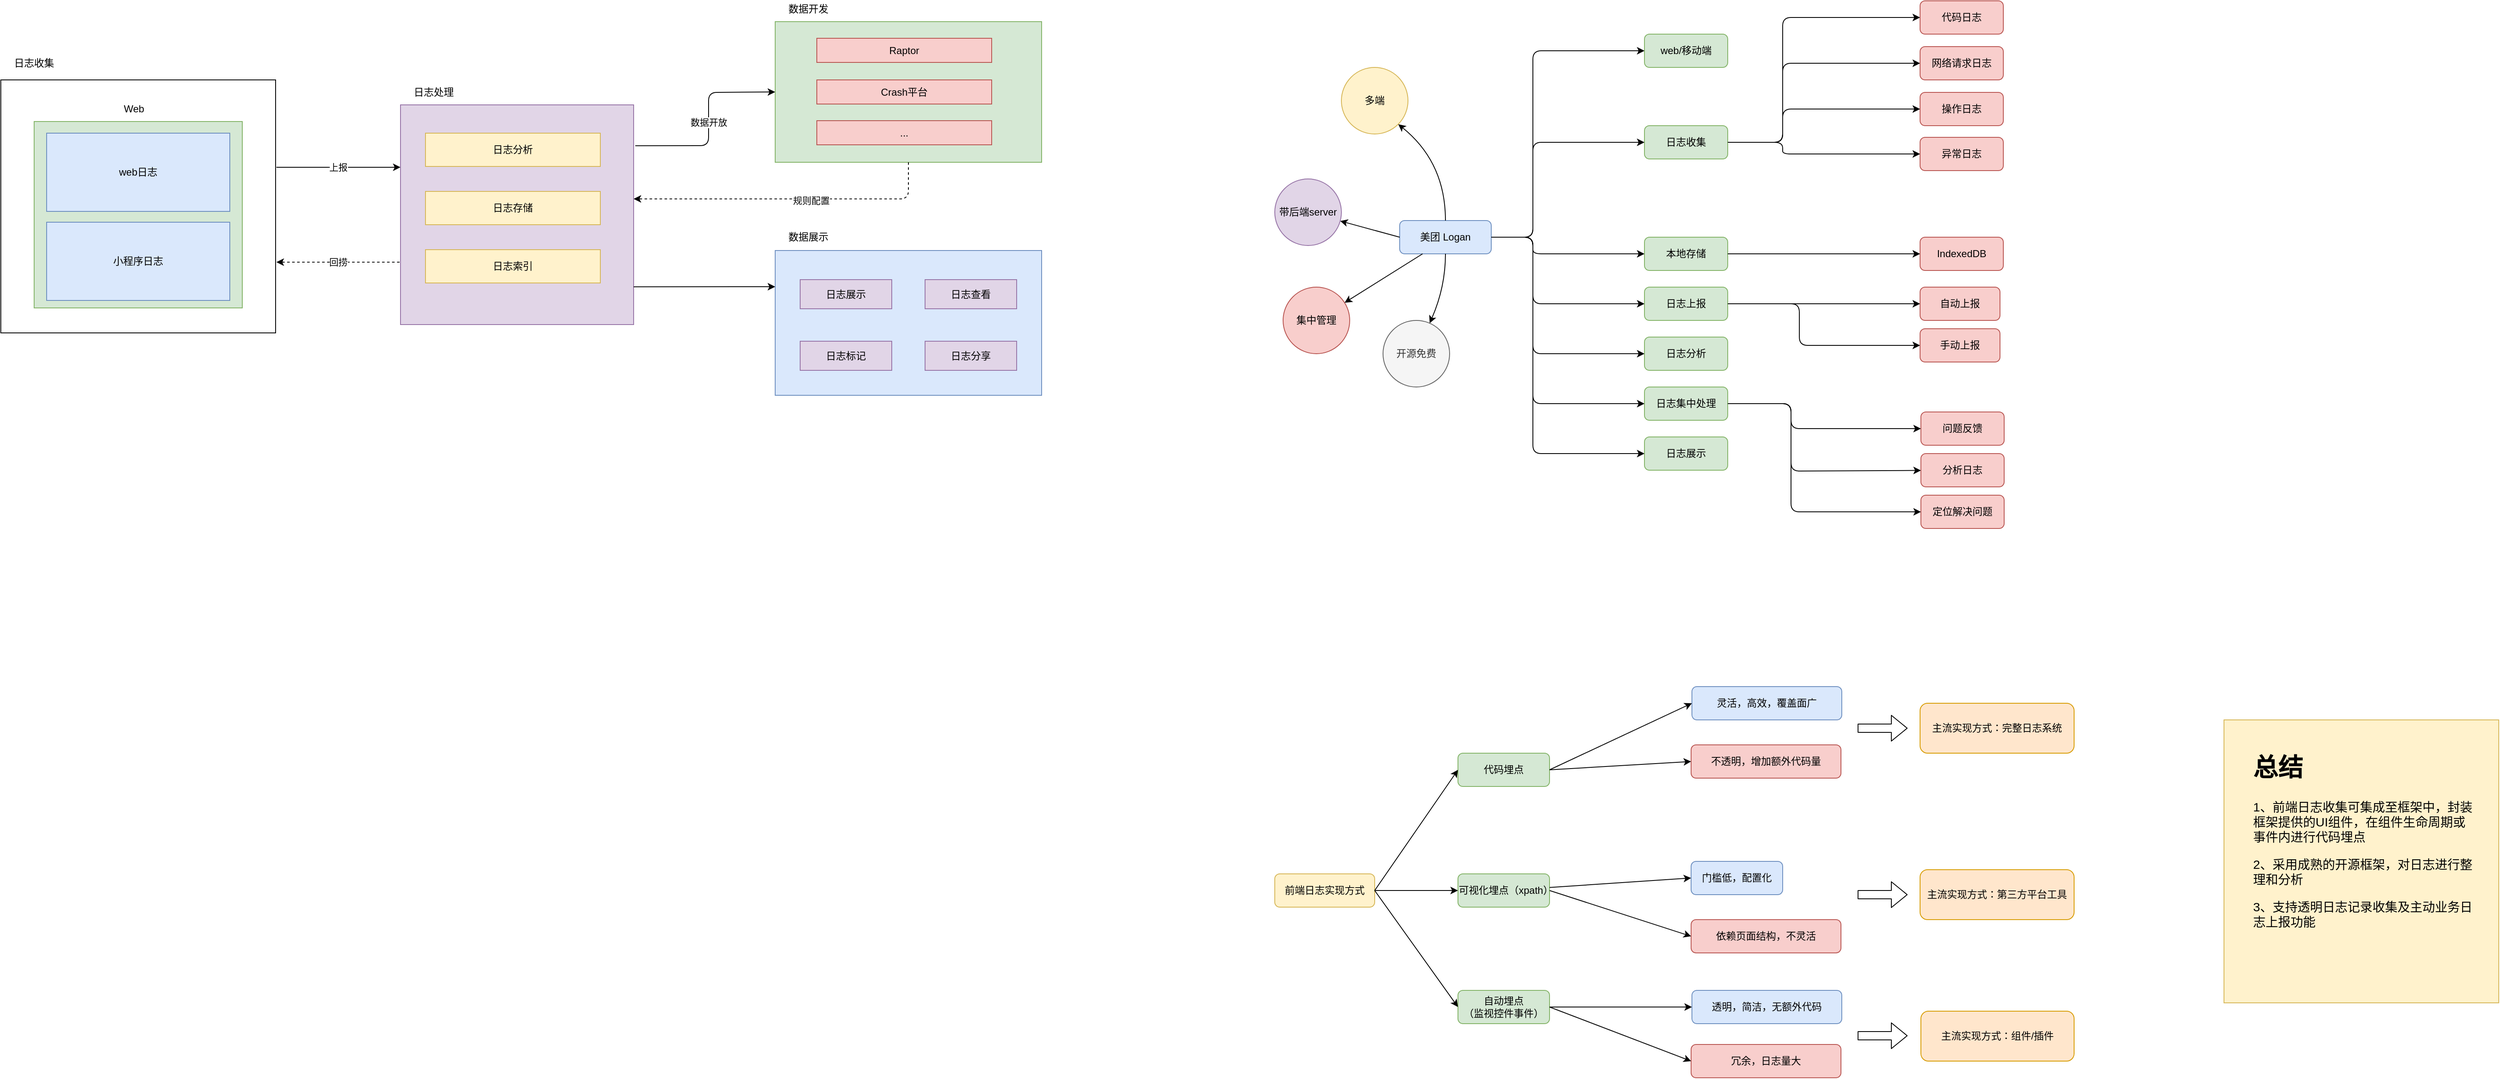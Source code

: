 <mxfile version="14.8.4" type="github">
  <diagram id="TznxjGskonesAPE4rxT5" name="Page-1">
    <mxGraphModel dx="3076" dy="1931" grid="1" gridSize="10" guides="1" tooltips="1" connect="1" arrows="1" fold="1" page="1" pageScale="1" pageWidth="827" pageHeight="1169" math="0" shadow="0">
      <root>
        <mxCell id="0" />
        <mxCell id="1" parent="0" />
        <mxCell id="RIuytmqvGiUhqceMKaMm-1" value="美团 Logan" style="rounded=1;whiteSpace=wrap;html=1;fillColor=#dae8fc;strokeColor=#6c8ebf;" parent="1" vertex="1">
          <mxGeometry x="120" y="120" width="110" height="40" as="geometry" />
        </mxCell>
        <mxCell id="RIuytmqvGiUhqceMKaMm-2" value="前端日志实现方式" style="rounded=1;whiteSpace=wrap;html=1;fillColor=#fff2cc;strokeColor=#d6b656;" parent="1" vertex="1">
          <mxGeometry x="-30" y="905" width="120" height="40" as="geometry" />
        </mxCell>
        <mxCell id="RIuytmqvGiUhqceMKaMm-3" value="web/移动端" style="rounded=1;whiteSpace=wrap;html=1;fillColor=#d5e8d4;strokeColor=#82b366;" parent="1" vertex="1">
          <mxGeometry x="414" y="-104" width="100" height="40" as="geometry" />
        </mxCell>
        <mxCell id="RIuytmqvGiUhqceMKaMm-5" value="日志收集" style="rounded=1;whiteSpace=wrap;html=1;fillColor=#d5e8d4;strokeColor=#82b366;" parent="1" vertex="1">
          <mxGeometry x="414" y="6" width="100" height="40" as="geometry" />
        </mxCell>
        <mxCell id="RIuytmqvGiUhqceMKaMm-6" value="本地存储" style="rounded=1;whiteSpace=wrap;html=1;fillColor=#d5e8d4;strokeColor=#82b366;" parent="1" vertex="1">
          <mxGeometry x="414" y="140" width="100" height="40" as="geometry" />
        </mxCell>
        <mxCell id="RIuytmqvGiUhqceMKaMm-7" value="日志上报" style="rounded=1;whiteSpace=wrap;html=1;fillColor=#d5e8d4;strokeColor=#82b366;" parent="1" vertex="1">
          <mxGeometry x="414" y="200" width="100" height="40" as="geometry" />
        </mxCell>
        <mxCell id="RIuytmqvGiUhqceMKaMm-8" value="日志分析" style="rounded=1;whiteSpace=wrap;html=1;fillColor=#d5e8d4;strokeColor=#82b366;" parent="1" vertex="1">
          <mxGeometry x="414" y="260" width="100" height="40" as="geometry" />
        </mxCell>
        <mxCell id="RIuytmqvGiUhqceMKaMm-11" value="" style="endArrow=classic;html=1;entryX=0;entryY=0.5;entryDx=0;entryDy=0;exitX=1;exitY=0.5;exitDx=0;exitDy=0;" parent="1" source="RIuytmqvGiUhqceMKaMm-1" target="RIuytmqvGiUhqceMKaMm-3" edge="1">
          <mxGeometry width="50" height="50" relative="1" as="geometry">
            <mxPoint x="280" y="150" as="sourcePoint" />
            <mxPoint x="330" y="100" as="targetPoint" />
            <Array as="points">
              <mxPoint x="280" y="140" />
              <mxPoint x="280" y="-84" />
            </Array>
          </mxGeometry>
        </mxCell>
        <mxCell id="RIuytmqvGiUhqceMKaMm-12" value="" style="endArrow=classic;html=1;entryX=0;entryY=0.5;entryDx=0;entryDy=0;exitX=1;exitY=0.5;exitDx=0;exitDy=0;" parent="1" source="RIuytmqvGiUhqceMKaMm-1" target="RIuytmqvGiUhqceMKaMm-5" edge="1">
          <mxGeometry width="50" height="50" relative="1" as="geometry">
            <mxPoint x="280" y="220" as="sourcePoint" />
            <mxPoint x="330" y="170" as="targetPoint" />
            <Array as="points">
              <mxPoint x="280" y="140" />
              <mxPoint x="280" y="26" />
            </Array>
          </mxGeometry>
        </mxCell>
        <mxCell id="RIuytmqvGiUhqceMKaMm-13" value="" style="endArrow=classic;html=1;exitX=1;exitY=0.5;exitDx=0;exitDy=0;entryX=0;entryY=0.5;entryDx=0;entryDy=0;" parent="1" source="RIuytmqvGiUhqceMKaMm-1" target="RIuytmqvGiUhqceMKaMm-6" edge="1">
          <mxGeometry width="50" height="50" relative="1" as="geometry">
            <mxPoint x="360" y="190" as="sourcePoint" />
            <mxPoint x="410" y="140" as="targetPoint" />
            <Array as="points">
              <mxPoint x="280" y="140" />
              <mxPoint x="280" y="160" />
            </Array>
          </mxGeometry>
        </mxCell>
        <mxCell id="RIuytmqvGiUhqceMKaMm-14" value="" style="endArrow=classic;html=1;entryX=0;entryY=0.5;entryDx=0;entryDy=0;exitX=1;exitY=0.5;exitDx=0;exitDy=0;" parent="1" source="RIuytmqvGiUhqceMKaMm-1" target="RIuytmqvGiUhqceMKaMm-7" edge="1">
          <mxGeometry width="50" height="50" relative="1" as="geometry">
            <mxPoint x="240" y="270" as="sourcePoint" />
            <mxPoint x="290" y="220" as="targetPoint" />
            <Array as="points">
              <mxPoint x="280" y="140" />
              <mxPoint x="280" y="220" />
            </Array>
          </mxGeometry>
        </mxCell>
        <mxCell id="RIuytmqvGiUhqceMKaMm-15" value="" style="endArrow=classic;html=1;entryX=0;entryY=0.5;entryDx=0;entryDy=0;exitX=1;exitY=0.5;exitDx=0;exitDy=0;" parent="1" source="RIuytmqvGiUhqceMKaMm-1" target="RIuytmqvGiUhqceMKaMm-8" edge="1">
          <mxGeometry width="50" height="50" relative="1" as="geometry">
            <mxPoint x="280" y="280" as="sourcePoint" />
            <mxPoint x="340" y="270" as="targetPoint" />
            <Array as="points">
              <mxPoint x="280" y="140" />
              <mxPoint x="280" y="280" />
            </Array>
          </mxGeometry>
        </mxCell>
        <mxCell id="RIuytmqvGiUhqceMKaMm-16" value="代码日志" style="rounded=1;whiteSpace=wrap;html=1;fillColor=#f8cecc;strokeColor=#b85450;" parent="1" vertex="1">
          <mxGeometry x="745" y="-144" width="100" height="40" as="geometry" />
        </mxCell>
        <mxCell id="RIuytmqvGiUhqceMKaMm-17" value="日志集中处理" style="rounded=1;whiteSpace=wrap;html=1;fillColor=#d5e8d4;strokeColor=#82b366;" parent="1" vertex="1">
          <mxGeometry x="414" y="320" width="100" height="40" as="geometry" />
        </mxCell>
        <mxCell id="RIuytmqvGiUhqceMKaMm-18" value="" style="endArrow=classic;html=1;entryX=0;entryY=0.5;entryDx=0;entryDy=0;exitX=1;exitY=0.5;exitDx=0;exitDy=0;" parent="1" source="RIuytmqvGiUhqceMKaMm-1" target="RIuytmqvGiUhqceMKaMm-17" edge="1">
          <mxGeometry width="50" height="50" relative="1" as="geometry">
            <mxPoint x="280" y="340" as="sourcePoint" />
            <mxPoint x="260" y="280" as="targetPoint" />
            <Array as="points">
              <mxPoint x="280" y="140" />
              <mxPoint x="280" y="340" />
            </Array>
          </mxGeometry>
        </mxCell>
        <mxCell id="RIuytmqvGiUhqceMKaMm-19" value="网络请求日志" style="rounded=1;whiteSpace=wrap;html=1;fillColor=#f8cecc;strokeColor=#b85450;" parent="1" vertex="1">
          <mxGeometry x="745" y="-89" width="100" height="40" as="geometry" />
        </mxCell>
        <mxCell id="RIuytmqvGiUhqceMKaMm-20" value="操作日志" style="rounded=1;whiteSpace=wrap;html=1;fillColor=#f8cecc;strokeColor=#b85450;" parent="1" vertex="1">
          <mxGeometry x="745" y="-34" width="100" height="40" as="geometry" />
        </mxCell>
        <mxCell id="RIuytmqvGiUhqceMKaMm-21" value="异常日志" style="rounded=1;whiteSpace=wrap;html=1;fillColor=#f8cecc;strokeColor=#b85450;" parent="1" vertex="1">
          <mxGeometry x="745" y="20" width="100" height="40" as="geometry" />
        </mxCell>
        <mxCell id="RIuytmqvGiUhqceMKaMm-29" value="日志展示" style="rounded=1;whiteSpace=wrap;html=1;fillColor=#d5e8d4;strokeColor=#82b366;" parent="1" vertex="1">
          <mxGeometry x="414" y="380" width="100" height="40" as="geometry" />
        </mxCell>
        <mxCell id="RIuytmqvGiUhqceMKaMm-30" value="" style="endArrow=classic;html=1;entryX=0;entryY=0.5;entryDx=0;entryDy=0;exitX=1;exitY=0.5;exitDx=0;exitDy=0;" parent="1" source="RIuytmqvGiUhqceMKaMm-1" target="RIuytmqvGiUhqceMKaMm-29" edge="1">
          <mxGeometry width="50" height="50" relative="1" as="geometry">
            <mxPoint x="280" y="400" as="sourcePoint" />
            <mxPoint x="370" y="390" as="targetPoint" />
            <Array as="points">
              <mxPoint x="280" y="140" />
              <mxPoint x="280" y="400" />
            </Array>
          </mxGeometry>
        </mxCell>
        <mxCell id="RIuytmqvGiUhqceMKaMm-31" value="问题反馈" style="rounded=1;whiteSpace=wrap;html=1;fillColor=#f8cecc;strokeColor=#b85450;" parent="1" vertex="1">
          <mxGeometry x="746" y="350" width="100" height="40" as="geometry" />
        </mxCell>
        <mxCell id="RIuytmqvGiUhqceMKaMm-32" value="分析日志" style="rounded=1;whiteSpace=wrap;html=1;fillColor=#f8cecc;strokeColor=#b85450;" parent="1" vertex="1">
          <mxGeometry x="746" y="400" width="100" height="40" as="geometry" />
        </mxCell>
        <mxCell id="RIuytmqvGiUhqceMKaMm-33" value="定位解决问题" style="rounded=1;whiteSpace=wrap;html=1;fillColor=#f8cecc;strokeColor=#b85450;" parent="1" vertex="1">
          <mxGeometry x="746" y="450" width="100" height="40" as="geometry" />
        </mxCell>
        <mxCell id="RIuytmqvGiUhqceMKaMm-34" value="IndexedDB" style="rounded=1;whiteSpace=wrap;html=1;fillColor=#f8cecc;strokeColor=#b85450;" parent="1" vertex="1">
          <mxGeometry x="745" y="140" width="100" height="40" as="geometry" />
        </mxCell>
        <mxCell id="RIuytmqvGiUhqceMKaMm-35" value="自动上报" style="rounded=1;whiteSpace=wrap;html=1;fillColor=#f8cecc;strokeColor=#b85450;" parent="1" vertex="1">
          <mxGeometry x="745" y="200" width="96" height="40" as="geometry" />
        </mxCell>
        <mxCell id="RIuytmqvGiUhqceMKaMm-36" value="手动上报" style="rounded=1;whiteSpace=wrap;html=1;fillColor=#f8cecc;strokeColor=#b85450;" parent="1" vertex="1">
          <mxGeometry x="745" y="250" width="96" height="40" as="geometry" />
        </mxCell>
        <mxCell id="RIuytmqvGiUhqceMKaMm-37" value="" style="endArrow=classic;html=1;entryX=0;entryY=0.5;entryDx=0;entryDy=0;exitX=1;exitY=0.5;exitDx=0;exitDy=0;" parent="1" source="RIuytmqvGiUhqceMKaMm-5" target="RIuytmqvGiUhqceMKaMm-16" edge="1">
          <mxGeometry width="50" height="50" relative="1" as="geometry">
            <mxPoint x="540" y="60" as="sourcePoint" />
            <mxPoint x="590" y="10" as="targetPoint" />
            <Array as="points">
              <mxPoint x="580" y="26" />
              <mxPoint x="580" y="-124" />
            </Array>
          </mxGeometry>
        </mxCell>
        <mxCell id="RIuytmqvGiUhqceMKaMm-38" value="" style="endArrow=classic;html=1;entryX=0;entryY=0.5;entryDx=0;entryDy=0;exitX=1;exitY=0.5;exitDx=0;exitDy=0;" parent="1" source="RIuytmqvGiUhqceMKaMm-5" target="RIuytmqvGiUhqceMKaMm-19" edge="1">
          <mxGeometry width="50" height="50" relative="1" as="geometry">
            <mxPoint x="550" y="100" as="sourcePoint" />
            <mxPoint x="600" y="50" as="targetPoint" />
            <Array as="points">
              <mxPoint x="580" y="26" />
              <mxPoint x="580" y="-69" />
            </Array>
          </mxGeometry>
        </mxCell>
        <mxCell id="RIuytmqvGiUhqceMKaMm-39" value="" style="endArrow=classic;html=1;entryX=0;entryY=0.5;entryDx=0;entryDy=0;exitX=1;exitY=0.5;exitDx=0;exitDy=0;" parent="1" source="RIuytmqvGiUhqceMKaMm-5" target="RIuytmqvGiUhqceMKaMm-20" edge="1">
          <mxGeometry width="50" height="50" relative="1" as="geometry">
            <mxPoint x="530" y="100" as="sourcePoint" />
            <mxPoint x="580" y="50" as="targetPoint" />
            <Array as="points">
              <mxPoint x="580" y="26" />
              <mxPoint x="580" y="-14" />
            </Array>
          </mxGeometry>
        </mxCell>
        <mxCell id="RIuytmqvGiUhqceMKaMm-40" value="" style="endArrow=classic;html=1;entryX=0;entryY=0.5;entryDx=0;entryDy=0;exitX=1;exitY=0.5;exitDx=0;exitDy=0;" parent="1" source="RIuytmqvGiUhqceMKaMm-5" target="RIuytmqvGiUhqceMKaMm-21" edge="1">
          <mxGeometry width="50" height="50" relative="1" as="geometry">
            <mxPoint x="540" y="120" as="sourcePoint" />
            <mxPoint x="590" y="70" as="targetPoint" />
            <Array as="points">
              <mxPoint x="580" y="26" />
              <mxPoint x="580" y="40" />
            </Array>
          </mxGeometry>
        </mxCell>
        <mxCell id="RIuytmqvGiUhqceMKaMm-41" value="" style="endArrow=classic;html=1;entryX=0;entryY=0.5;entryDx=0;entryDy=0;" parent="1" source="RIuytmqvGiUhqceMKaMm-6" target="RIuytmqvGiUhqceMKaMm-34" edge="1">
          <mxGeometry width="50" height="50" relative="1" as="geometry">
            <mxPoint x="550" y="210" as="sourcePoint" />
            <mxPoint x="600" y="160" as="targetPoint" />
          </mxGeometry>
        </mxCell>
        <mxCell id="RIuytmqvGiUhqceMKaMm-42" value="" style="endArrow=classic;html=1;entryX=0;entryY=0.5;entryDx=0;entryDy=0;" parent="1" source="RIuytmqvGiUhqceMKaMm-7" target="RIuytmqvGiUhqceMKaMm-35" edge="1">
          <mxGeometry width="50" height="50" relative="1" as="geometry">
            <mxPoint x="570" y="280" as="sourcePoint" />
            <mxPoint x="620" y="230" as="targetPoint" />
          </mxGeometry>
        </mxCell>
        <mxCell id="RIuytmqvGiUhqceMKaMm-43" value="" style="endArrow=classic;html=1;entryX=0;entryY=0.5;entryDx=0;entryDy=0;exitX=1;exitY=0.5;exitDx=0;exitDy=0;" parent="1" source="RIuytmqvGiUhqceMKaMm-7" target="RIuytmqvGiUhqceMKaMm-36" edge="1">
          <mxGeometry width="50" height="50" relative="1" as="geometry">
            <mxPoint x="520" y="300" as="sourcePoint" />
            <mxPoint x="570" y="250" as="targetPoint" />
            <Array as="points">
              <mxPoint x="600" y="220" />
              <mxPoint x="600" y="270" />
            </Array>
          </mxGeometry>
        </mxCell>
        <mxCell id="RIuytmqvGiUhqceMKaMm-44" value="" style="endArrow=classic;html=1;entryX=0;entryY=0.5;entryDx=0;entryDy=0;exitX=1;exitY=0.5;exitDx=0;exitDy=0;" parent="1" source="RIuytmqvGiUhqceMKaMm-17" target="RIuytmqvGiUhqceMKaMm-31" edge="1">
          <mxGeometry width="50" height="50" relative="1" as="geometry">
            <mxPoint x="570" y="410" as="sourcePoint" />
            <mxPoint x="620" y="360" as="targetPoint" />
            <Array as="points">
              <mxPoint x="590" y="340" />
              <mxPoint x="590" y="370" />
            </Array>
          </mxGeometry>
        </mxCell>
        <mxCell id="RIuytmqvGiUhqceMKaMm-45" value="" style="endArrow=classic;html=1;exitX=1;exitY=0.5;exitDx=0;exitDy=0;" parent="1" source="RIuytmqvGiUhqceMKaMm-17" target="RIuytmqvGiUhqceMKaMm-32" edge="1">
          <mxGeometry width="50" height="50" relative="1" as="geometry">
            <mxPoint x="560" y="420" as="sourcePoint" />
            <mxPoint x="610" y="370" as="targetPoint" />
            <Array as="points">
              <mxPoint x="590" y="340" />
              <mxPoint x="590" y="421" />
            </Array>
          </mxGeometry>
        </mxCell>
        <mxCell id="RIuytmqvGiUhqceMKaMm-46" value="" style="endArrow=classic;html=1;exitX=1;exitY=0.5;exitDx=0;exitDy=0;" parent="1" source="RIuytmqvGiUhqceMKaMm-17" target="RIuytmqvGiUhqceMKaMm-33" edge="1">
          <mxGeometry width="50" height="50" relative="1" as="geometry">
            <mxPoint x="560" y="450" as="sourcePoint" />
            <mxPoint x="610" y="400" as="targetPoint" />
            <Array as="points">
              <mxPoint x="590" y="340" />
              <mxPoint x="590" y="470" />
            </Array>
          </mxGeometry>
        </mxCell>
        <mxCell id="RIuytmqvGiUhqceMKaMm-49" value="多端" style="ellipse;whiteSpace=wrap;html=1;aspect=fixed;fillColor=#fff2cc;strokeColor=#d6b656;" parent="1" vertex="1">
          <mxGeometry x="50" y="-64" width="80" height="80" as="geometry" />
        </mxCell>
        <mxCell id="RIuytmqvGiUhqceMKaMm-50" value="带后端server" style="ellipse;whiteSpace=wrap;html=1;aspect=fixed;fillColor=#e1d5e7;strokeColor=#9673a6;" parent="1" vertex="1">
          <mxGeometry x="-30" y="70" width="80" height="80" as="geometry" />
        </mxCell>
        <mxCell id="RIuytmqvGiUhqceMKaMm-51" value="集中管理" style="ellipse;whiteSpace=wrap;html=1;aspect=fixed;fillColor=#f8cecc;strokeColor=#b85450;" parent="1" vertex="1">
          <mxGeometry x="-20" y="200" width="80" height="80" as="geometry" />
        </mxCell>
        <mxCell id="RIuytmqvGiUhqceMKaMm-56" value="开源免费" style="ellipse;whiteSpace=wrap;html=1;aspect=fixed;fillColor=#f5f5f5;strokeColor=#666666;fontColor=#333333;" parent="1" vertex="1">
          <mxGeometry x="100" y="240" width="80" height="80" as="geometry" />
        </mxCell>
        <mxCell id="RIuytmqvGiUhqceMKaMm-59" value="" style="endArrow=classic;html=1;entryX=1;entryY=1;entryDx=0;entryDy=0;exitX=0.5;exitY=0;exitDx=0;exitDy=0;curved=1;" parent="1" source="RIuytmqvGiUhqceMKaMm-1" target="RIuytmqvGiUhqceMKaMm-49" edge="1">
          <mxGeometry width="50" height="50" relative="1" as="geometry">
            <mxPoint x="130" y="60" as="sourcePoint" />
            <mxPoint x="180" y="10" as="targetPoint" />
            <Array as="points">
              <mxPoint x="175" y="50" />
            </Array>
          </mxGeometry>
        </mxCell>
        <mxCell id="RIuytmqvGiUhqceMKaMm-60" value="" style="endArrow=classic;html=1;exitX=0.5;exitY=1;exitDx=0;exitDy=0;curved=1;" parent="1" source="RIuytmqvGiUhqceMKaMm-1" target="RIuytmqvGiUhqceMKaMm-56" edge="1">
          <mxGeometry width="50" height="50" relative="1" as="geometry">
            <mxPoint x="200" y="330" as="sourcePoint" />
            <mxPoint x="250" y="280" as="targetPoint" />
            <Array as="points">
              <mxPoint x="175" y="200" />
            </Array>
          </mxGeometry>
        </mxCell>
        <mxCell id="RIuytmqvGiUhqceMKaMm-61" value="" style="endArrow=classic;html=1;exitX=0;exitY=0.5;exitDx=0;exitDy=0;" parent="1" source="RIuytmqvGiUhqceMKaMm-1" target="RIuytmqvGiUhqceMKaMm-50" edge="1">
          <mxGeometry width="50" height="50" relative="1" as="geometry">
            <mxPoint x="60" y="160" as="sourcePoint" />
            <mxPoint x="110" y="110" as="targetPoint" />
          </mxGeometry>
        </mxCell>
        <mxCell id="RIuytmqvGiUhqceMKaMm-62" value="" style="endArrow=classic;html=1;exitX=0.25;exitY=1;exitDx=0;exitDy=0;" parent="1" source="RIuytmqvGiUhqceMKaMm-1" target="RIuytmqvGiUhqceMKaMm-51" edge="1">
          <mxGeometry width="50" height="50" relative="1" as="geometry">
            <mxPoint x="70" y="280" as="sourcePoint" />
            <mxPoint x="120" y="230" as="targetPoint" />
          </mxGeometry>
        </mxCell>
        <mxCell id="RIuytmqvGiUhqceMKaMm-64" value="代码埋点" style="rounded=1;whiteSpace=wrap;html=1;fillColor=#d5e8d4;strokeColor=#82b366;" parent="1" vertex="1">
          <mxGeometry x="190" y="760" width="110" height="40" as="geometry" />
        </mxCell>
        <mxCell id="RIuytmqvGiUhqceMKaMm-65" value="可视化埋点（xpath）" style="rounded=1;whiteSpace=wrap;html=1;fillColor=#d5e8d4;strokeColor=#82b366;" parent="1" vertex="1">
          <mxGeometry x="190" y="905" width="110" height="40" as="geometry" />
        </mxCell>
        <mxCell id="RIuytmqvGiUhqceMKaMm-66" value="自动埋点&lt;br&gt;（监视控件事件）" style="rounded=1;whiteSpace=wrap;html=1;fillColor=#d5e8d4;strokeColor=#82b366;" parent="1" vertex="1">
          <mxGeometry x="190" y="1045" width="110" height="40" as="geometry" />
        </mxCell>
        <mxCell id="RIuytmqvGiUhqceMKaMm-79" value="灵活，高效，覆盖面广" style="rounded=1;whiteSpace=wrap;html=1;fillColor=#dae8fc;strokeColor=#6c8ebf;" parent="1" vertex="1">
          <mxGeometry x="471" y="680" width="180" height="40" as="geometry" />
        </mxCell>
        <mxCell id="RIuytmqvGiUhqceMKaMm-81" value="不透明，增加额外代码量" style="rounded=1;whiteSpace=wrap;html=1;fillColor=#f8cecc;strokeColor=#b85450;" parent="1" vertex="1">
          <mxGeometry x="470" y="750" width="180" height="40" as="geometry" />
        </mxCell>
        <mxCell id="RIuytmqvGiUhqceMKaMm-82" value="" style="endArrow=classic;html=1;exitX=1;exitY=0.5;exitDx=0;exitDy=0;entryX=0;entryY=0.5;entryDx=0;entryDy=0;" parent="1" source="RIuytmqvGiUhqceMKaMm-64" target="RIuytmqvGiUhqceMKaMm-79" edge="1">
          <mxGeometry width="50" height="50" relative="1" as="geometry">
            <mxPoint x="320" y="810" as="sourcePoint" />
            <mxPoint x="370" y="760" as="targetPoint" />
          </mxGeometry>
        </mxCell>
        <mxCell id="RIuytmqvGiUhqceMKaMm-83" value="" style="endArrow=classic;html=1;entryX=0;entryY=0.5;entryDx=0;entryDy=0;" parent="1" target="RIuytmqvGiUhqceMKaMm-81" edge="1">
          <mxGeometry width="50" height="50" relative="1" as="geometry">
            <mxPoint x="300" y="780" as="sourcePoint" />
            <mxPoint x="480" y="670" as="targetPoint" />
          </mxGeometry>
        </mxCell>
        <mxCell id="RIuytmqvGiUhqceMKaMm-84" value="门槛低，配置化" style="rounded=1;whiteSpace=wrap;html=1;fillColor=#dae8fc;strokeColor=#6c8ebf;" parent="1" vertex="1">
          <mxGeometry x="470" y="890" width="110" height="40" as="geometry" />
        </mxCell>
        <mxCell id="RIuytmqvGiUhqceMKaMm-85" value="依赖页面结构，不灵活" style="rounded=1;whiteSpace=wrap;html=1;fillColor=#f8cecc;strokeColor=#b85450;" parent="1" vertex="1">
          <mxGeometry x="470" y="960" width="180" height="40" as="geometry" />
        </mxCell>
        <mxCell id="RIuytmqvGiUhqceMKaMm-86" value="透明，简洁，无额外代码" style="rounded=1;whiteSpace=wrap;html=1;fillColor=#dae8fc;strokeColor=#6c8ebf;" parent="1" vertex="1">
          <mxGeometry x="471" y="1045" width="180" height="40" as="geometry" />
        </mxCell>
        <mxCell id="RIuytmqvGiUhqceMKaMm-87" value="冗余，日志量大" style="rounded=1;whiteSpace=wrap;html=1;fillColor=#f8cecc;strokeColor=#b85450;" parent="1" vertex="1">
          <mxGeometry x="470" y="1110" width="180" height="40" as="geometry" />
        </mxCell>
        <mxCell id="RIuytmqvGiUhqceMKaMm-88" value="" style="endArrow=classic;html=1;entryX=0;entryY=0.5;entryDx=0;entryDy=0;" parent="1" source="RIuytmqvGiUhqceMKaMm-2" target="RIuytmqvGiUhqceMKaMm-65" edge="1">
          <mxGeometry width="50" height="50" relative="1" as="geometry">
            <mxPoint x="100" y="950" as="sourcePoint" />
            <mxPoint x="150" y="900" as="targetPoint" />
          </mxGeometry>
        </mxCell>
        <mxCell id="RIuytmqvGiUhqceMKaMm-89" value="" style="endArrow=classic;html=1;entryX=0;entryY=0.5;entryDx=0;entryDy=0;exitX=1;exitY=0.5;exitDx=0;exitDy=0;" parent="1" source="RIuytmqvGiUhqceMKaMm-2" target="RIuytmqvGiUhqceMKaMm-64" edge="1">
          <mxGeometry width="50" height="50" relative="1" as="geometry">
            <mxPoint x="110" y="850" as="sourcePoint" />
            <mxPoint x="160" y="800" as="targetPoint" />
          </mxGeometry>
        </mxCell>
        <mxCell id="RIuytmqvGiUhqceMKaMm-90" value="" style="endArrow=classic;html=1;entryX=0;entryY=0.5;entryDx=0;entryDy=0;exitX=1;exitY=0.5;exitDx=0;exitDy=0;" parent="1" source="RIuytmqvGiUhqceMKaMm-2" target="RIuytmqvGiUhqceMKaMm-66" edge="1">
          <mxGeometry width="50" height="50" relative="1" as="geometry">
            <mxPoint x="50" y="1060" as="sourcePoint" />
            <mxPoint x="100" y="1010" as="targetPoint" />
          </mxGeometry>
        </mxCell>
        <mxCell id="RIuytmqvGiUhqceMKaMm-91" value="" style="endArrow=classic;html=1;entryX=0;entryY=0.5;entryDx=0;entryDy=0;" parent="1" source="RIuytmqvGiUhqceMKaMm-65" target="RIuytmqvGiUhqceMKaMm-84" edge="1">
          <mxGeometry width="50" height="50" relative="1" as="geometry">
            <mxPoint x="360" y="960" as="sourcePoint" />
            <mxPoint x="410" y="910" as="targetPoint" />
          </mxGeometry>
        </mxCell>
        <mxCell id="RIuytmqvGiUhqceMKaMm-92" value="" style="endArrow=classic;html=1;entryX=0;entryY=0.5;entryDx=0;entryDy=0;exitX=1;exitY=0.5;exitDx=0;exitDy=0;" parent="1" source="RIuytmqvGiUhqceMKaMm-65" target="RIuytmqvGiUhqceMKaMm-85" edge="1">
          <mxGeometry width="50" height="50" relative="1" as="geometry">
            <mxPoint x="340" y="1010" as="sourcePoint" />
            <mxPoint x="390" y="960" as="targetPoint" />
          </mxGeometry>
        </mxCell>
        <mxCell id="RIuytmqvGiUhqceMKaMm-93" value="" style="endArrow=classic;html=1;entryX=0;entryY=0.5;entryDx=0;entryDy=0;" parent="1" source="RIuytmqvGiUhqceMKaMm-66" target="RIuytmqvGiUhqceMKaMm-86" edge="1">
          <mxGeometry width="50" height="50" relative="1" as="geometry">
            <mxPoint x="360" y="1040" as="sourcePoint" />
            <mxPoint x="410" y="990" as="targetPoint" />
          </mxGeometry>
        </mxCell>
        <mxCell id="RIuytmqvGiUhqceMKaMm-94" value="" style="endArrow=classic;html=1;exitX=1;exitY=0.5;exitDx=0;exitDy=0;entryX=0;entryY=0.5;entryDx=0;entryDy=0;" parent="1" source="RIuytmqvGiUhqceMKaMm-66" target="RIuytmqvGiUhqceMKaMm-87" edge="1">
          <mxGeometry width="50" height="50" relative="1" as="geometry">
            <mxPoint x="300" y="1150" as="sourcePoint" />
            <mxPoint x="350" y="1100" as="targetPoint" />
          </mxGeometry>
        </mxCell>
        <mxCell id="RIuytmqvGiUhqceMKaMm-95" value="主流实现方式：完整日志系统" style="rounded=1;whiteSpace=wrap;html=1;fillColor=#ffe6cc;strokeColor=#d79b00;" parent="1" vertex="1">
          <mxGeometry x="745" y="700" width="185" height="60" as="geometry" />
        </mxCell>
        <mxCell id="RIuytmqvGiUhqceMKaMm-96" value="主流实现方式：第三方平台工具" style="rounded=1;whiteSpace=wrap;html=1;fillColor=#ffe6cc;strokeColor=#d79b00;" parent="1" vertex="1">
          <mxGeometry x="745" y="900" width="185" height="60" as="geometry" />
        </mxCell>
        <mxCell id="RIuytmqvGiUhqceMKaMm-97" value="主流实现方式：组件/插件" style="rounded=1;whiteSpace=wrap;html=1;fillColor=#ffe6cc;strokeColor=#d79b00;" parent="1" vertex="1">
          <mxGeometry x="746" y="1070" width="184" height="60" as="geometry" />
        </mxCell>
        <mxCell id="RIuytmqvGiUhqceMKaMm-98" value="" style="shape=flexArrow;endArrow=classic;html=1;" parent="1" edge="1">
          <mxGeometry width="50" height="50" relative="1" as="geometry">
            <mxPoint x="670" y="730" as="sourcePoint" />
            <mxPoint x="730" y="730" as="targetPoint" />
          </mxGeometry>
        </mxCell>
        <mxCell id="RIuytmqvGiUhqceMKaMm-99" value="" style="shape=flexArrow;endArrow=classic;html=1;" parent="1" edge="1">
          <mxGeometry width="50" height="50" relative="1" as="geometry">
            <mxPoint x="670" y="930" as="sourcePoint" />
            <mxPoint x="730" y="930" as="targetPoint" />
          </mxGeometry>
        </mxCell>
        <mxCell id="RIuytmqvGiUhqceMKaMm-100" value="" style="shape=flexArrow;endArrow=classic;html=1;" parent="1" edge="1">
          <mxGeometry width="50" height="50" relative="1" as="geometry">
            <mxPoint x="670" y="1099.5" as="sourcePoint" />
            <mxPoint x="730" y="1099.5" as="targetPoint" />
          </mxGeometry>
        </mxCell>
        <mxCell id="RIuytmqvGiUhqceMKaMm-101" value="" style="rounded=0;whiteSpace=wrap;html=1;fillColor=#fff2cc;strokeColor=#d6b656;" parent="1" vertex="1">
          <mxGeometry x="1110" y="720" width="330" height="340" as="geometry" />
        </mxCell>
        <mxCell id="RIuytmqvGiUhqceMKaMm-104" value="&lt;h1&gt;总结&lt;/h1&gt;&lt;p&gt;1、前端日志收集可集成至框架中，封装框架提供的UI组件，在组件生命周期或事件内进行代码埋点&lt;/p&gt;&lt;p&gt;2、采用成熟的开源框架，对日志进行整理和分析&lt;/p&gt;&lt;p&gt;3、支持透明日志记录收集及主动业务日志上报功能&lt;/p&gt;" style="text;html=1;strokeColor=none;fillColor=none;spacing=5;spacingTop=-20;whiteSpace=wrap;overflow=hidden;rounded=0;fontSize=15;" parent="1" vertex="1">
          <mxGeometry x="1140" y="750" width="274" height="290" as="geometry" />
        </mxCell>
        <mxCell id="F_6x8kKsofKEb_-uHdLk-2" value="" style="rounded=0;whiteSpace=wrap;html=1;" vertex="1" parent="1">
          <mxGeometry x="-1560" y="-49" width="330" height="304" as="geometry" />
        </mxCell>
        <mxCell id="F_6x8kKsofKEb_-uHdLk-4" value="" style="rounded=0;whiteSpace=wrap;html=1;fillColor=#d5e8d4;strokeColor=#82b366;" vertex="1" parent="1">
          <mxGeometry x="-1520" y="1" width="250" height="224" as="geometry" />
        </mxCell>
        <mxCell id="F_6x8kKsofKEb_-uHdLk-6" value="web日志" style="rounded=0;whiteSpace=wrap;html=1;fillColor=#dae8fc;strokeColor=#6c8ebf;" vertex="1" parent="1">
          <mxGeometry x="-1505" y="15" width="220" height="94" as="geometry" />
        </mxCell>
        <mxCell id="F_6x8kKsofKEb_-uHdLk-7" value="小程序日志" style="rounded=0;whiteSpace=wrap;html=1;fillColor=#dae8fc;strokeColor=#6c8ebf;" vertex="1" parent="1">
          <mxGeometry x="-1505" y="122" width="220" height="94" as="geometry" />
        </mxCell>
        <mxCell id="F_6x8kKsofKEb_-uHdLk-11" value="" style="rounded=0;whiteSpace=wrap;html=1;fillColor=#e1d5e7;strokeColor=#9673a6;" vertex="1" parent="1">
          <mxGeometry x="-1080" y="-19" width="280" height="264" as="geometry" />
        </mxCell>
        <mxCell id="F_6x8kKsofKEb_-uHdLk-12" value="日志分析" style="rounded=0;whiteSpace=wrap;html=1;fillColor=#fff2cc;strokeColor=#d6b656;" vertex="1" parent="1">
          <mxGeometry x="-1050" y="15" width="210" height="40" as="geometry" />
        </mxCell>
        <mxCell id="F_6x8kKsofKEb_-uHdLk-13" value="日志存储" style="rounded=0;whiteSpace=wrap;html=1;fillColor=#fff2cc;strokeColor=#d6b656;" vertex="1" parent="1">
          <mxGeometry x="-1050" y="85" width="210" height="40" as="geometry" />
        </mxCell>
        <mxCell id="F_6x8kKsofKEb_-uHdLk-14" value="日志索引" style="rounded=0;whiteSpace=wrap;html=1;fillColor=#fff2cc;strokeColor=#d6b656;" vertex="1" parent="1">
          <mxGeometry x="-1050" y="155" width="210" height="40" as="geometry" />
        </mxCell>
        <mxCell id="F_6x8kKsofKEb_-uHdLk-15" value="" style="rounded=0;whiteSpace=wrap;html=1;fillColor=#d5e8d4;strokeColor=#82b366;" vertex="1" parent="1">
          <mxGeometry x="-630" y="-119" width="320" height="169" as="geometry" />
        </mxCell>
        <mxCell id="F_6x8kKsofKEb_-uHdLk-16" value="Raptor" style="rounded=0;whiteSpace=wrap;html=1;fillColor=#f8cecc;strokeColor=#b85450;" vertex="1" parent="1">
          <mxGeometry x="-580" y="-99" width="210" height="29" as="geometry" />
        </mxCell>
        <mxCell id="F_6x8kKsofKEb_-uHdLk-17" value="..." style="rounded=0;whiteSpace=wrap;html=1;fillColor=#f8cecc;strokeColor=#b85450;" vertex="1" parent="1">
          <mxGeometry x="-580" width="210" height="29" as="geometry" />
        </mxCell>
        <mxCell id="F_6x8kKsofKEb_-uHdLk-18" value="Crash平台" style="rounded=0;whiteSpace=wrap;html=1;fillColor=#f8cecc;strokeColor=#b85450;" vertex="1" parent="1">
          <mxGeometry x="-580" y="-49" width="210" height="29" as="geometry" />
        </mxCell>
        <mxCell id="F_6x8kKsofKEb_-uHdLk-19" value="" style="rounded=0;whiteSpace=wrap;html=1;fillColor=#dae8fc;strokeColor=#6c8ebf;" vertex="1" parent="1">
          <mxGeometry x="-630" y="156" width="320" height="174" as="geometry" />
        </mxCell>
        <mxCell id="F_6x8kKsofKEb_-uHdLk-20" value="日志展示" style="rounded=0;whiteSpace=wrap;html=1;fillColor=#e1d5e7;strokeColor=#9673a6;" vertex="1" parent="1">
          <mxGeometry x="-600" y="191" width="110" height="35" as="geometry" />
        </mxCell>
        <mxCell id="F_6x8kKsofKEb_-uHdLk-21" value="日志查看" style="rounded=0;whiteSpace=wrap;html=1;fillColor=#e1d5e7;strokeColor=#9673a6;" vertex="1" parent="1">
          <mxGeometry x="-450" y="191" width="110" height="35" as="geometry" />
        </mxCell>
        <mxCell id="F_6x8kKsofKEb_-uHdLk-22" value="日志标记" style="rounded=0;whiteSpace=wrap;html=1;fillColor=#e1d5e7;strokeColor=#9673a6;" vertex="1" parent="1">
          <mxGeometry x="-600" y="265" width="110" height="35" as="geometry" />
        </mxCell>
        <mxCell id="F_6x8kKsofKEb_-uHdLk-23" value="日志分享" style="rounded=0;whiteSpace=wrap;html=1;fillColor=#e1d5e7;strokeColor=#9673a6;" vertex="1" parent="1">
          <mxGeometry x="-450" y="265" width="110" height="35" as="geometry" />
        </mxCell>
        <mxCell id="F_6x8kKsofKEb_-uHdLk-24" value="Web" style="text;html=1;strokeColor=none;fillColor=none;align=center;verticalAlign=middle;whiteSpace=wrap;rounded=0;" vertex="1" parent="1">
          <mxGeometry x="-1420" y="-24" width="40" height="20" as="geometry" />
        </mxCell>
        <mxCell id="F_6x8kKsofKEb_-uHdLk-26" value="日志收集" style="text;html=1;strokeColor=none;fillColor=none;align=center;verticalAlign=middle;whiteSpace=wrap;rounded=0;" vertex="1" parent="1">
          <mxGeometry x="-1560" y="-79" width="80" height="20" as="geometry" />
        </mxCell>
        <mxCell id="F_6x8kKsofKEb_-uHdLk-27" value="日志处理" style="text;html=1;strokeColor=none;fillColor=none;align=center;verticalAlign=middle;whiteSpace=wrap;rounded=0;" vertex="1" parent="1">
          <mxGeometry x="-1080" y="-44" width="80" height="20" as="geometry" />
        </mxCell>
        <mxCell id="F_6x8kKsofKEb_-uHdLk-28" value="数据开发" style="text;html=1;strokeColor=none;fillColor=none;align=center;verticalAlign=middle;whiteSpace=wrap;rounded=0;" vertex="1" parent="1">
          <mxGeometry x="-630" y="-144" width="80" height="20" as="geometry" />
        </mxCell>
        <mxCell id="F_6x8kKsofKEb_-uHdLk-29" value="数据展示" style="text;html=1;strokeColor=none;fillColor=none;align=center;verticalAlign=middle;whiteSpace=wrap;rounded=0;" vertex="1" parent="1">
          <mxGeometry x="-630" y="130" width="80" height="20" as="geometry" />
        </mxCell>
        <mxCell id="F_6x8kKsofKEb_-uHdLk-31" value="数据开放" style="endArrow=classic;html=1;entryX=0;entryY=0.5;entryDx=0;entryDy=0;exitX=1.007;exitY=0.186;exitDx=0;exitDy=0;exitPerimeter=0;" edge="1" parent="1" source="F_6x8kKsofKEb_-uHdLk-11" target="F_6x8kKsofKEb_-uHdLk-15">
          <mxGeometry width="50" height="50" relative="1" as="geometry">
            <mxPoint x="-750" y="30" as="sourcePoint" />
            <mxPoint x="-700" y="-20" as="targetPoint" />
            <Array as="points">
              <mxPoint x="-710" y="30" />
              <mxPoint x="-710" y="-34" />
            </Array>
          </mxGeometry>
        </mxCell>
        <mxCell id="F_6x8kKsofKEb_-uHdLk-32" value="" style="endArrow=classic;html=1;exitX=0.5;exitY=1;exitDx=0;exitDy=0;dashed=1;" edge="1" parent="1" source="F_6x8kKsofKEb_-uHdLk-15">
          <mxGeometry width="50" height="50" relative="1" as="geometry">
            <mxPoint x="-600" y="120" as="sourcePoint" />
            <mxPoint x="-800" y="94" as="targetPoint" />
            <Array as="points">
              <mxPoint x="-470" y="94" />
            </Array>
          </mxGeometry>
        </mxCell>
        <mxCell id="F_6x8kKsofKEb_-uHdLk-33" value="规则配置" style="edgeLabel;html=1;align=center;verticalAlign=middle;resizable=0;points=[];" vertex="1" connectable="0" parent="F_6x8kKsofKEb_-uHdLk-32">
          <mxGeometry x="-0.139" y="2" relative="1" as="geometry">
            <mxPoint as="offset" />
          </mxGeometry>
        </mxCell>
        <mxCell id="F_6x8kKsofKEb_-uHdLk-34" value="" style="endArrow=classic;html=1;entryX=0;entryY=0.25;entryDx=0;entryDy=0;exitX=1;exitY=0.828;exitDx=0;exitDy=0;exitPerimeter=0;" edge="1" parent="1" source="F_6x8kKsofKEb_-uHdLk-11" target="F_6x8kKsofKEb_-uHdLk-19">
          <mxGeometry width="50" height="50" relative="1" as="geometry">
            <mxPoint x="-740" y="250" as="sourcePoint" />
            <mxPoint x="-690" y="200" as="targetPoint" />
          </mxGeometry>
        </mxCell>
        <mxCell id="F_6x8kKsofKEb_-uHdLk-35" value="回捞" style="endArrow=classic;html=1;exitX=-0.004;exitY=0.716;exitDx=0;exitDy=0;exitPerimeter=0;dashed=1;" edge="1" parent="1" source="F_6x8kKsofKEb_-uHdLk-11">
          <mxGeometry width="50" height="50" relative="1" as="geometry">
            <mxPoint x="-1200" y="210" as="sourcePoint" />
            <mxPoint x="-1229" y="170" as="targetPoint" />
          </mxGeometry>
        </mxCell>
        <mxCell id="F_6x8kKsofKEb_-uHdLk-36" value="上报" style="endArrow=classic;html=1;entryX=0;entryY=0.284;entryDx=0;entryDy=0;entryPerimeter=0;" edge="1" parent="1" target="F_6x8kKsofKEb_-uHdLk-11">
          <mxGeometry width="50" height="50" relative="1" as="geometry">
            <mxPoint x="-1229" y="56" as="sourcePoint" />
            <mxPoint x="-1150" y="30" as="targetPoint" />
          </mxGeometry>
        </mxCell>
      </root>
    </mxGraphModel>
  </diagram>
</mxfile>
